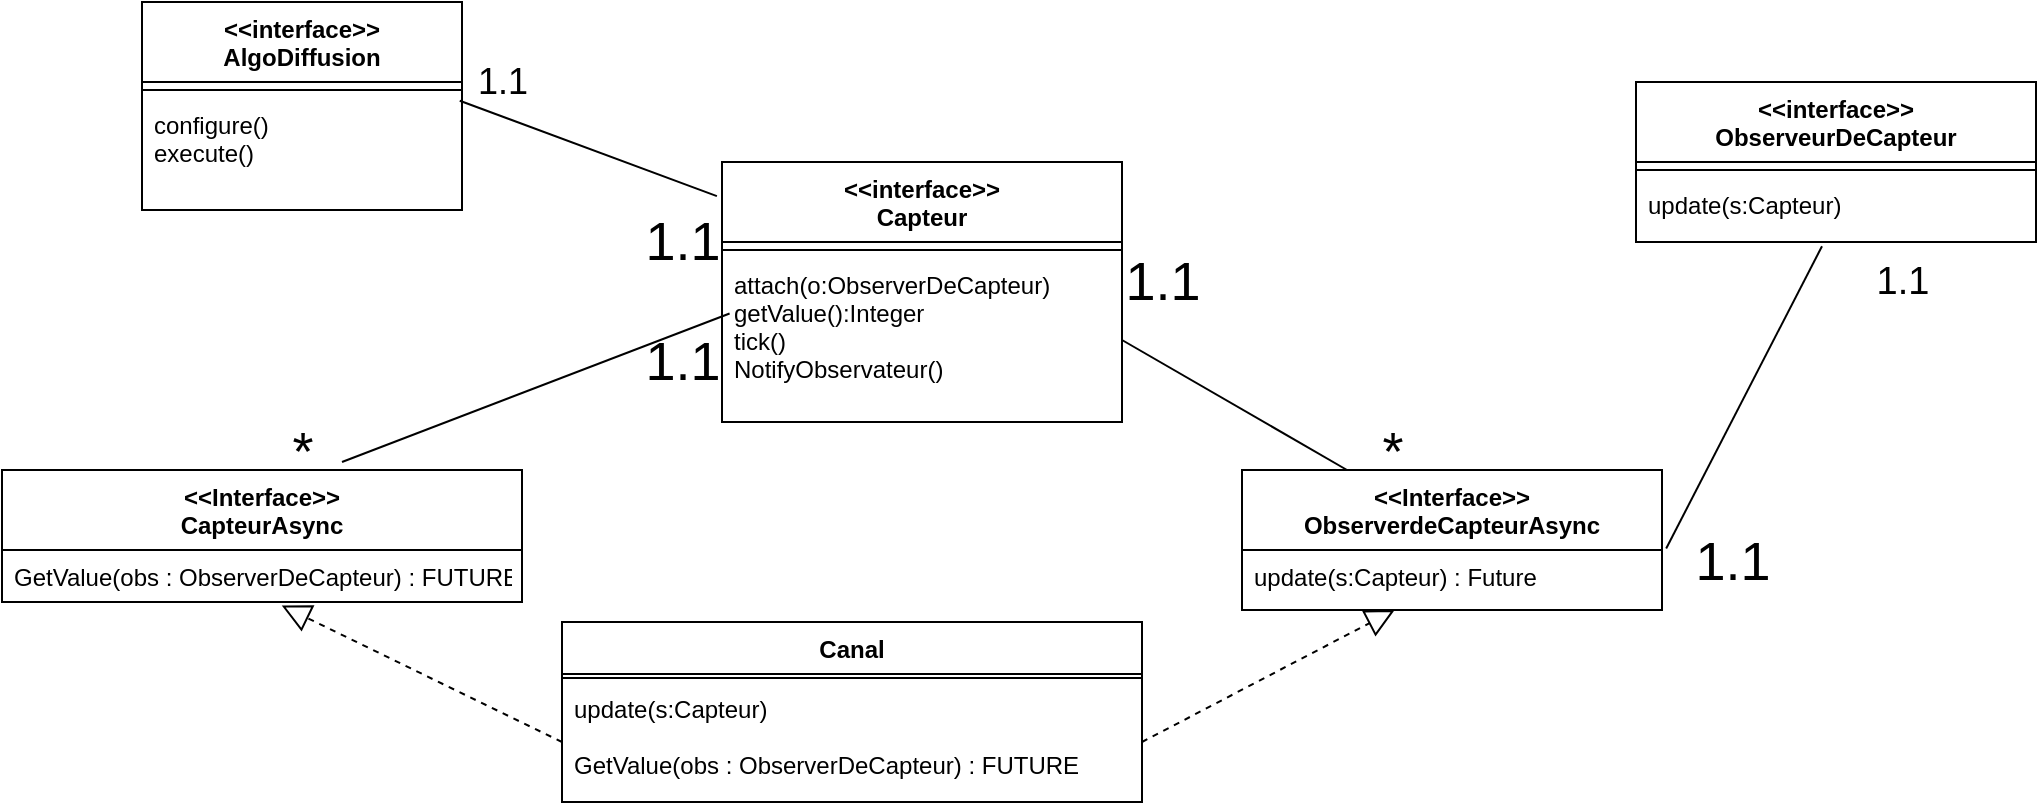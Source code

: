 <mxfile version="15.9.6" type="github">
  <diagram id="S1XTpG-i0rMrR9OhT2Tz" name="Page-1">
    <mxGraphModel dx="4116" dy="2035" grid="1" gridSize="10" guides="1" tooltips="1" connect="1" arrows="1" fold="1" page="1" pageScale="1" pageWidth="827" pageHeight="1169" math="0" shadow="0">
      <root>
        <mxCell id="0" />
        <mxCell id="1" parent="0" />
        <mxCell id="KfWzElstJxkfdaih9qhX-1" value="&lt;&lt;interface&gt;&gt;&#xa;AlgoDiffusion" style="swimlane;fontStyle=1;align=center;verticalAlign=top;childLayout=stackLayout;horizontal=1;startSize=40;horizontalStack=0;resizeParent=1;resizeParentMax=0;resizeLast=0;collapsible=1;marginBottom=0;" vertex="1" parent="1">
          <mxGeometry x="-1950" y="-290" width="160" height="104" as="geometry" />
        </mxCell>
        <mxCell id="KfWzElstJxkfdaih9qhX-2" value="" style="line;strokeWidth=1;fillColor=none;align=left;verticalAlign=middle;spacingTop=-1;spacingLeft=3;spacingRight=3;rotatable=0;labelPosition=right;points=[];portConstraint=eastwest;" vertex="1" parent="KfWzElstJxkfdaih9qhX-1">
          <mxGeometry y="40" width="160" height="8" as="geometry" />
        </mxCell>
        <mxCell id="KfWzElstJxkfdaih9qhX-3" value="configure()&#xa;execute()" style="text;strokeColor=none;fillColor=none;align=left;verticalAlign=top;spacingLeft=4;spacingRight=4;overflow=hidden;rotatable=0;points=[[0,0.5],[1,0.5]];portConstraint=eastwest;" vertex="1" parent="KfWzElstJxkfdaih9qhX-1">
          <mxGeometry y="48" width="160" height="56" as="geometry" />
        </mxCell>
        <mxCell id="KfWzElstJxkfdaih9qhX-4" value="&lt;&lt;interface&gt;&gt;&#xa;Capteur" style="swimlane;fontStyle=1;align=center;verticalAlign=top;childLayout=stackLayout;horizontal=1;startSize=40;horizontalStack=0;resizeParent=1;resizeParentMax=0;resizeLast=0;collapsible=1;marginBottom=0;" vertex="1" parent="1">
          <mxGeometry x="-1660" y="-210" width="200" height="130" as="geometry" />
        </mxCell>
        <mxCell id="KfWzElstJxkfdaih9qhX-5" value="" style="line;strokeWidth=1;fillColor=none;align=left;verticalAlign=middle;spacingTop=-1;spacingLeft=3;spacingRight=3;rotatable=0;labelPosition=right;points=[];portConstraint=eastwest;" vertex="1" parent="KfWzElstJxkfdaih9qhX-4">
          <mxGeometry y="40" width="200" height="8" as="geometry" />
        </mxCell>
        <mxCell id="KfWzElstJxkfdaih9qhX-6" value="attach(o:ObserverDeCapteur)&#xa;getValue():Integer&#xa;tick()&#xa;NotifyObservateur()" style="text;strokeColor=none;fillColor=none;align=left;verticalAlign=top;spacingLeft=4;spacingRight=4;overflow=hidden;rotatable=0;points=[[0,0.5],[1,0.5]];portConstraint=eastwest;" vertex="1" parent="KfWzElstJxkfdaih9qhX-4">
          <mxGeometry y="48" width="200" height="82" as="geometry" />
        </mxCell>
        <mxCell id="KfWzElstJxkfdaih9qhX-7" value="&lt;&lt;interface&gt;&gt;&#xa;ObserveurDeCapteur" style="swimlane;fontStyle=1;align=center;verticalAlign=top;childLayout=stackLayout;horizontal=1;startSize=40;horizontalStack=0;resizeParent=1;resizeParentMax=0;resizeLast=0;collapsible=1;marginBottom=0;" vertex="1" parent="1">
          <mxGeometry x="-1203" y="-250" width="200" height="80" as="geometry" />
        </mxCell>
        <mxCell id="KfWzElstJxkfdaih9qhX-8" value="" style="line;strokeWidth=1;fillColor=none;align=left;verticalAlign=middle;spacingTop=-1;spacingLeft=3;spacingRight=3;rotatable=0;labelPosition=right;points=[];portConstraint=eastwest;" vertex="1" parent="KfWzElstJxkfdaih9qhX-7">
          <mxGeometry y="40" width="200" height="8" as="geometry" />
        </mxCell>
        <mxCell id="KfWzElstJxkfdaih9qhX-9" value="update(s:Capteur)" style="text;strokeColor=none;fillColor=none;align=left;verticalAlign=top;spacingLeft=4;spacingRight=4;overflow=hidden;rotatable=0;points=[[0,0.5],[1,0.5]];portConstraint=eastwest;" vertex="1" parent="KfWzElstJxkfdaih9qhX-7">
          <mxGeometry y="48" width="200" height="32" as="geometry" />
        </mxCell>
        <mxCell id="KfWzElstJxkfdaih9qhX-10" value="&lt;&lt;Interface&gt;&gt;&#xa;ObserverdeCapteurAsync" style="swimlane;fontStyle=1;align=center;verticalAlign=top;childLayout=stackLayout;horizontal=1;startSize=40;horizontalStack=0;resizeParent=1;resizeParentMax=0;resizeLast=0;collapsible=1;marginBottom=0;" vertex="1" parent="1">
          <mxGeometry x="-1400" y="-56" width="210" height="70" as="geometry" />
        </mxCell>
        <mxCell id="KfWzElstJxkfdaih9qhX-11" value="update(s:Capteur) : Future" style="text;strokeColor=none;fillColor=none;align=left;verticalAlign=top;spacingLeft=4;spacingRight=4;overflow=hidden;rotatable=0;points=[[0,0.5],[1,0.5]];portConstraint=eastwest;" vertex="1" parent="KfWzElstJxkfdaih9qhX-10">
          <mxGeometry y="40" width="210" height="30" as="geometry" />
        </mxCell>
        <mxCell id="KfWzElstJxkfdaih9qhX-12" value="" style="line;strokeWidth=1;fillColor=none;align=left;verticalAlign=middle;spacingTop=-1;spacingLeft=3;spacingRight=3;rotatable=0;labelPosition=right;points=[];portConstraint=eastwest;" vertex="1" parent="KfWzElstJxkfdaih9qhX-10">
          <mxGeometry y="70" width="210" as="geometry" />
        </mxCell>
        <mxCell id="KfWzElstJxkfdaih9qhX-13" value="&lt;font style=&quot;font-size: 18px&quot;&gt;1.1&lt;/font&gt;" style="text;html=1;align=center;verticalAlign=middle;resizable=0;points=[];autosize=1;strokeColor=none;fillColor=none;fontSize=14;" vertex="1" parent="1">
          <mxGeometry x="-1790" y="-260" width="40" height="20" as="geometry" />
        </mxCell>
        <mxCell id="KfWzElstJxkfdaih9qhX-14" value="&lt;&lt;Interface&gt;&gt;&#xa;CapteurAsync" style="swimlane;fontStyle=1;align=center;verticalAlign=top;childLayout=stackLayout;horizontal=1;startSize=40;horizontalStack=0;resizeParent=1;resizeParentMax=0;resizeLast=0;collapsible=1;marginBottom=0;" vertex="1" parent="1">
          <mxGeometry x="-2020" y="-56" width="260" height="66" as="geometry" />
        </mxCell>
        <mxCell id="KfWzElstJxkfdaih9qhX-15" value="GetValue(obs : ObserverDeCapteur) : FUTURE" style="text;strokeColor=none;fillColor=none;align=left;verticalAlign=top;spacingLeft=4;spacingRight=4;overflow=hidden;rotatable=0;points=[[0,0.5],[1,0.5]];portConstraint=eastwest;" vertex="1" parent="KfWzElstJxkfdaih9qhX-14">
          <mxGeometry y="40" width="260" height="26" as="geometry" />
        </mxCell>
        <mxCell id="KfWzElstJxkfdaih9qhX-16" value="" style="line;strokeWidth=1;fillColor=none;align=left;verticalAlign=middle;spacingTop=-1;spacingLeft=3;spacingRight=3;rotatable=0;labelPosition=right;points=[];portConstraint=eastwest;" vertex="1" parent="KfWzElstJxkfdaih9qhX-14">
          <mxGeometry y="66" width="260" as="geometry" />
        </mxCell>
        <mxCell id="KfWzElstJxkfdaih9qhX-17" value="&lt;font style=&quot;font-size: 19px&quot;&gt;1.1&lt;/font&gt;" style="text;html=1;align=center;verticalAlign=middle;resizable=0;points=[];autosize=1;strokeColor=none;fillColor=none;fontSize=14;" vertex="1" parent="1">
          <mxGeometry x="-1090" y="-160" width="40" height="20" as="geometry" />
        </mxCell>
        <mxCell id="KfWzElstJxkfdaih9qhX-18" value="&lt;font style=&quot;font-size: 27px&quot;&gt;*&lt;/font&gt;" style="text;html=1;align=center;verticalAlign=middle;resizable=0;points=[];autosize=1;strokeColor=none;fillColor=none;fontSize=16;" vertex="1" parent="1">
          <mxGeometry x="-1340" y="-80" width="30" height="30" as="geometry" />
        </mxCell>
        <mxCell id="KfWzElstJxkfdaih9qhX-19" value="1.1" style="text;html=1;align=center;verticalAlign=middle;resizable=0;points=[];autosize=1;strokeColor=none;fillColor=none;fontSize=27;" vertex="1" parent="1">
          <mxGeometry x="-1465" y="-170" width="50" height="40" as="geometry" />
        </mxCell>
        <mxCell id="KfWzElstJxkfdaih9qhX-20" value="1.1" style="text;html=1;align=center;verticalAlign=middle;resizable=0;points=[];autosize=1;strokeColor=none;fillColor=none;fontSize=27;" vertex="1" parent="1">
          <mxGeometry x="-1180" y="-30" width="50" height="40" as="geometry" />
        </mxCell>
        <mxCell id="KfWzElstJxkfdaih9qhX-21" value="1.1" style="text;html=1;align=center;verticalAlign=middle;resizable=0;points=[];autosize=1;strokeColor=none;fillColor=none;fontSize=27;" vertex="1" parent="1">
          <mxGeometry x="-1705" y="-130" width="50" height="40" as="geometry" />
        </mxCell>
        <mxCell id="KfWzElstJxkfdaih9qhX-22" value="*" style="text;html=1;align=center;verticalAlign=middle;resizable=0;points=[];autosize=1;strokeColor=none;fillColor=none;fontSize=27;" vertex="1" parent="1">
          <mxGeometry x="-1885" y="-85" width="30" height="40" as="geometry" />
        </mxCell>
        <mxCell id="KfWzElstJxkfdaih9qhX-23" value="1.1" style="text;html=1;align=center;verticalAlign=middle;resizable=0;points=[];autosize=1;strokeColor=none;fillColor=none;fontSize=27;" vertex="1" parent="1">
          <mxGeometry x="-1705" y="-190" width="50" height="40" as="geometry" />
        </mxCell>
        <mxCell id="KfWzElstJxkfdaih9qhX-24" value="" style="endArrow=none;html=1;rounded=0;fontSize=27;exitX=1.01;exitY=-0.026;exitDx=0;exitDy=0;exitPerimeter=0;entryX=0.465;entryY=1.066;entryDx=0;entryDy=0;entryPerimeter=0;" edge="1" parent="1" source="KfWzElstJxkfdaih9qhX-11" target="KfWzElstJxkfdaih9qhX-9">
          <mxGeometry width="50" height="50" relative="1" as="geometry">
            <mxPoint x="-450" y="140" as="sourcePoint" />
            <mxPoint x="-400" y="90" as="targetPoint" />
          </mxGeometry>
        </mxCell>
        <mxCell id="KfWzElstJxkfdaih9qhX-25" value="" style="endArrow=none;html=1;rounded=0;fontSize=27;exitX=0.25;exitY=0;exitDx=0;exitDy=0;entryX=1;entryY=0.5;entryDx=0;entryDy=0;" edge="1" parent="1" source="KfWzElstJxkfdaih9qhX-10" target="KfWzElstJxkfdaih9qhX-6">
          <mxGeometry width="50" height="50" relative="1" as="geometry">
            <mxPoint x="-930" y="140" as="sourcePoint" />
            <mxPoint x="-880" y="90" as="targetPoint" />
          </mxGeometry>
        </mxCell>
        <mxCell id="KfWzElstJxkfdaih9qhX-26" value="" style="endArrow=none;html=1;rounded=0;fontSize=27;exitX=0.993;exitY=0.025;exitDx=0;exitDy=0;exitPerimeter=0;entryX=0.849;entryY=-0.074;entryDx=0;entryDy=0;entryPerimeter=0;" edge="1" parent="1" source="KfWzElstJxkfdaih9qhX-3" target="KfWzElstJxkfdaih9qhX-23">
          <mxGeometry width="50" height="50" relative="1" as="geometry">
            <mxPoint x="-930" y="140" as="sourcePoint" />
            <mxPoint x="-880" y="90" as="targetPoint" />
          </mxGeometry>
        </mxCell>
        <mxCell id="KfWzElstJxkfdaih9qhX-27" value="" style="endArrow=none;html=1;rounded=0;fontSize=27;entryX=0.976;entryY=-0.106;entryDx=0;entryDy=0;entryPerimeter=0;" edge="1" parent="1" target="KfWzElstJxkfdaih9qhX-21">
          <mxGeometry width="50" height="50" relative="1" as="geometry">
            <mxPoint x="-1850.0" y="-60" as="sourcePoint" />
            <mxPoint x="-880" y="90" as="targetPoint" />
          </mxGeometry>
        </mxCell>
        <mxCell id="KfWzElstJxkfdaih9qhX-28" value="Canal" style="swimlane;fontStyle=1;align=center;verticalAlign=top;childLayout=stackLayout;horizontal=1;startSize=26;horizontalStack=0;resizeParent=1;resizeParentMax=0;resizeLast=0;collapsible=1;marginBottom=0;" vertex="1" parent="1">
          <mxGeometry x="-1740" y="20" width="290" height="90" as="geometry" />
        </mxCell>
        <mxCell id="KfWzElstJxkfdaih9qhX-29" value="" style="line;strokeWidth=1;fillColor=none;align=left;verticalAlign=middle;spacingTop=-1;spacingLeft=3;spacingRight=3;rotatable=0;labelPosition=right;points=[];portConstraint=eastwest;" vertex="1" parent="KfWzElstJxkfdaih9qhX-28">
          <mxGeometry y="26" width="290" height="4" as="geometry" />
        </mxCell>
        <mxCell id="KfWzElstJxkfdaih9qhX-30" value="update(s:Capteur)&#xa;&#xa;GetValue(obs : ObserverDeCapteur) : FUTURE&#xa;" style="text;strokeColor=none;fillColor=none;align=left;verticalAlign=top;spacingLeft=4;spacingRight=4;overflow=hidden;rotatable=0;points=[[0,0.5],[1,0.5]];portConstraint=eastwest;" vertex="1" parent="KfWzElstJxkfdaih9qhX-28">
          <mxGeometry y="30" width="290" height="60" as="geometry" />
        </mxCell>
        <mxCell id="KfWzElstJxkfdaih9qhX-31" value="" style="endArrow=block;dashed=1;endFill=0;endSize=12;html=1;exitX=1;exitY=0.5;exitDx=0;exitDy=0;" edge="1" parent="1" source="KfWzElstJxkfdaih9qhX-30" target="KfWzElstJxkfdaih9qhX-11">
          <mxGeometry width="160" relative="1" as="geometry">
            <mxPoint x="-870" y="712.5" as="sourcePoint" />
            <mxPoint x="-993.82" y="599.896" as="targetPoint" />
            <Array as="points" />
          </mxGeometry>
        </mxCell>
        <mxCell id="KfWzElstJxkfdaih9qhX-32" value="" style="endArrow=block;dashed=1;endFill=0;endSize=12;html=1;exitX=0;exitY=0.5;exitDx=0;exitDy=0;entryX=0.538;entryY=1.069;entryDx=0;entryDy=0;entryPerimeter=0;" edge="1" parent="1" source="KfWzElstJxkfdaih9qhX-30" target="KfWzElstJxkfdaih9qhX-15">
          <mxGeometry width="160" relative="1" as="geometry">
            <mxPoint x="-1410.0" y="120" as="sourcePoint" />
            <mxPoint x="-1301.892" y="24" as="targetPoint" />
            <Array as="points" />
          </mxGeometry>
        </mxCell>
      </root>
    </mxGraphModel>
  </diagram>
</mxfile>
